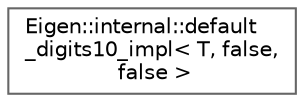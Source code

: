 digraph "Graphical Class Hierarchy"
{
 // LATEX_PDF_SIZE
  bgcolor="transparent";
  edge [fontname=Helvetica,fontsize=10,labelfontname=Helvetica,labelfontsize=10];
  node [fontname=Helvetica,fontsize=10,shape=box,height=0.2,width=0.4];
  rankdir="LR";
  Node0 [id="Node000000",label="Eigen::internal::default\l_digits10_impl\< T, false,\l false \>",height=0.2,width=0.4,color="grey40", fillcolor="white", style="filled",URL="$structEigen_1_1internal_1_1default__digits10__impl_3_01T_00_01false_00_01false_01_4.html",tooltip=" "];
}
